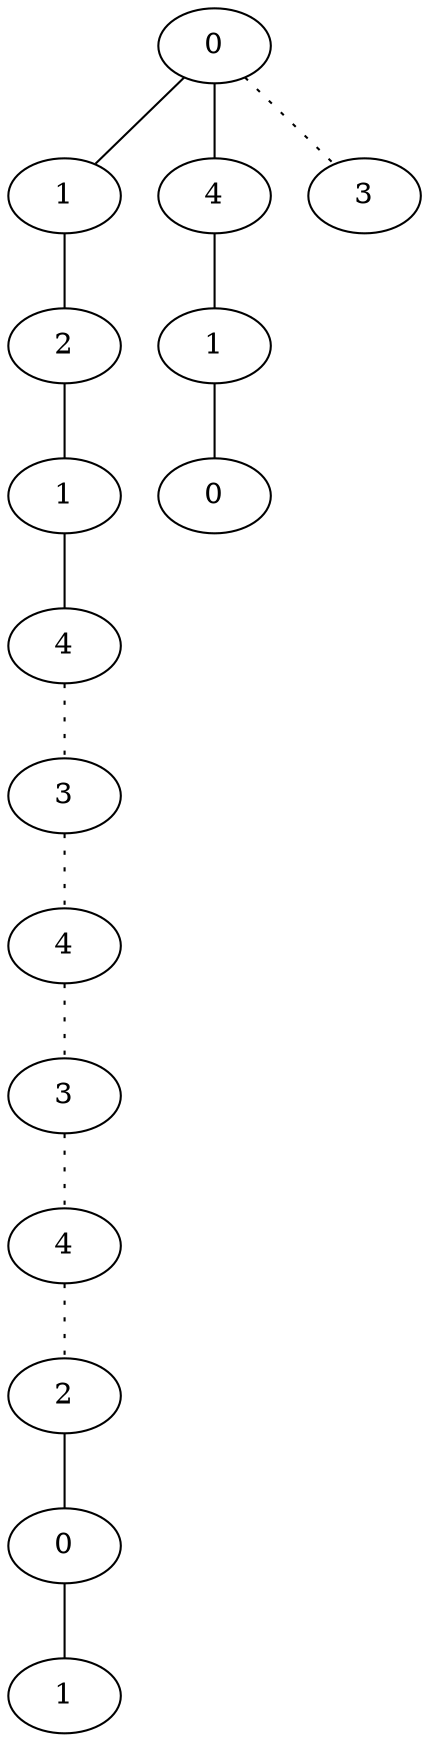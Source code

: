 graph {
a0[label=0];
a1[label=1];
a2[label=2];
a3[label=1];
a4[label=4];
a5[label=3];
a6[label=4];
a7[label=3];
a8[label=4];
a9[label=2];
a10[label=0];
a11[label=1];
a12[label=4];
a13[label=1];
a14[label=0];
a15[label=3];
a0 -- a1;
a0 -- a12;
a0 -- a15 [style=dotted];
a1 -- a2;
a2 -- a3;
a3 -- a4;
a4 -- a5 [style=dotted];
a5 -- a6 [style=dotted];
a6 -- a7 [style=dotted];
a7 -- a8 [style=dotted];
a8 -- a9 [style=dotted];
a9 -- a10;
a10 -- a11;
a12 -- a13;
a13 -- a14;
}
